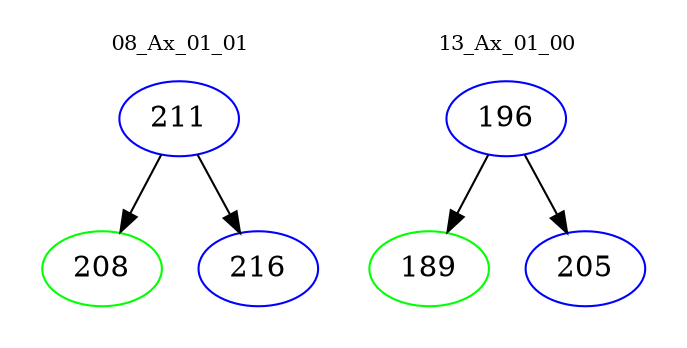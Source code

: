 digraph{
subgraph cluster_0 {
color = white
label = "08_Ax_01_01";
fontsize=10;
T0_211 [label="211", color="blue"]
T0_211 -> T0_208 [color="black"]
T0_208 [label="208", color="green"]
T0_211 -> T0_216 [color="black"]
T0_216 [label="216", color="blue"]
}
subgraph cluster_1 {
color = white
label = "13_Ax_01_00";
fontsize=10;
T1_196 [label="196", color="blue"]
T1_196 -> T1_189 [color="black"]
T1_189 [label="189", color="green"]
T1_196 -> T1_205 [color="black"]
T1_205 [label="205", color="blue"]
}
}
